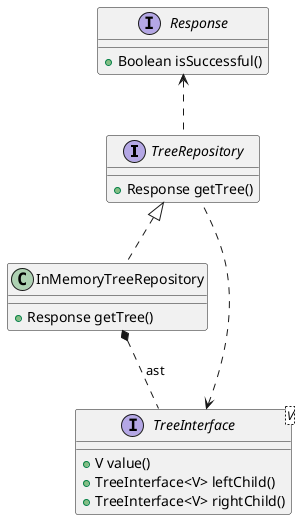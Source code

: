 @startuml
'https://plantuml.com/class-diagram

interface TreeRepository{
    + Response getTree()
}

interface Response{
    + Boolean isSuccessful()
}

interface TreeInterface<V>{
    + V value()
    + TreeInterface<V> leftChild()
    + TreeInterface<V> rightChild()
}
class InMemoryTreeRepository{
    + Response getTree()
}

TreeRepository <|.. InMemoryTreeRepository

InMemoryTreeRepository *.. TreeInterface: ast

Response <.. TreeRepository
TreeInterface <.. TreeRepository

@enduml